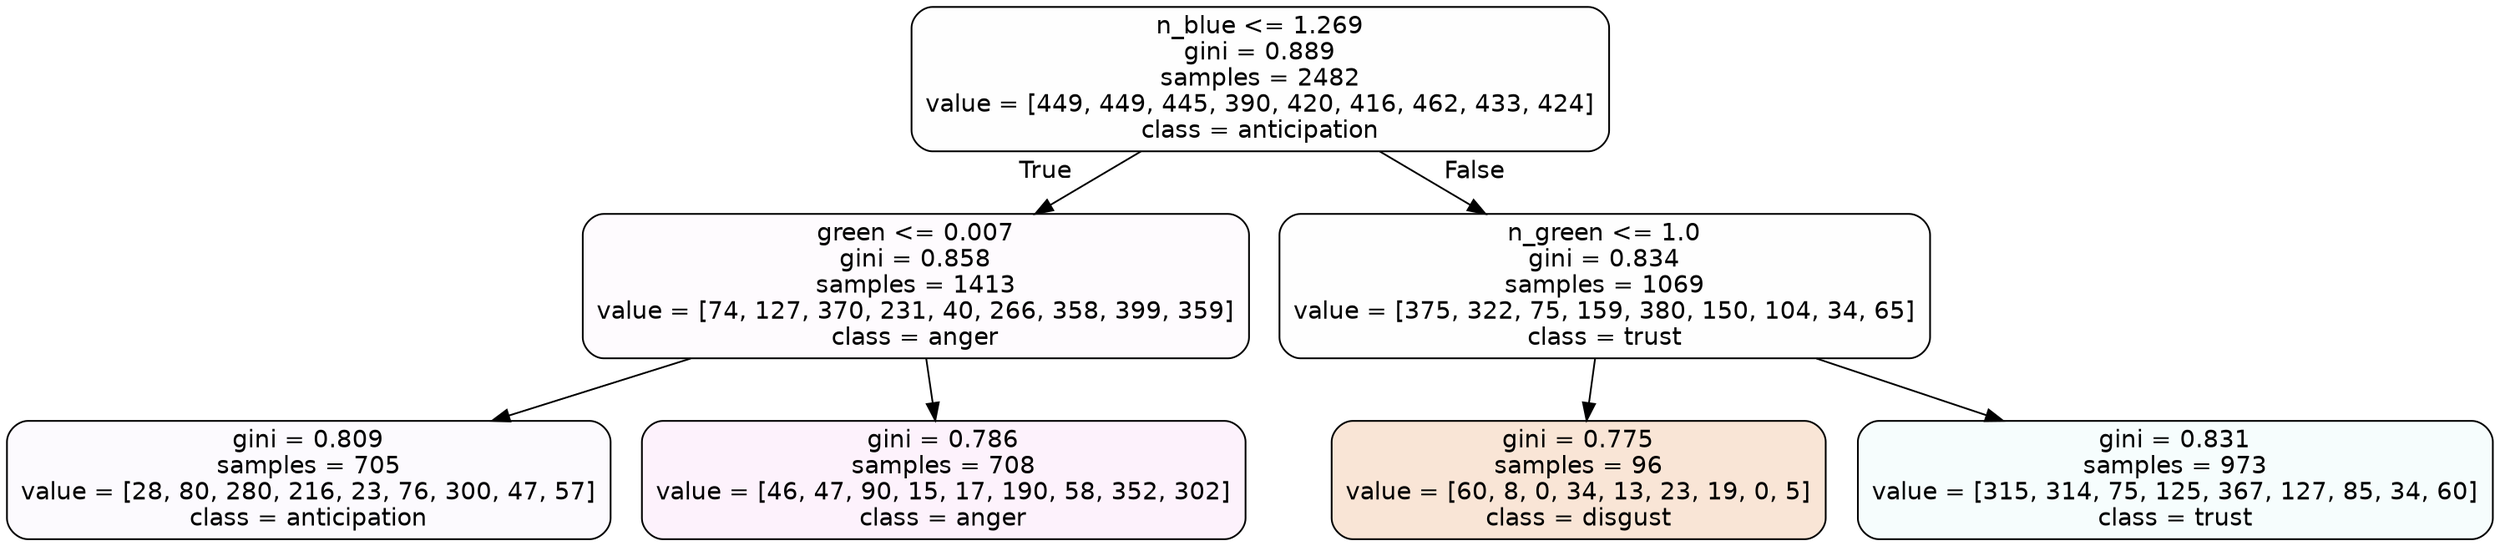 digraph Tree {
node [shape=box, style="filled, rounded", color="black", fontname=helvetica] ;
edge [fontname=helvetica] ;
0 [label="n_blue <= 1.269\ngini = 0.889\nsamples = 2482\nvalue = [449, 449, 445, 390, 420, 416, 462, 433, 424]\nclass = anticipation", fillcolor="#8139e501"] ;
1 [label="green <= 0.007\ngini = 0.858\nsamples = 1413\nvalue = [74, 127, 370, 231, 40, 266, 358, 399, 359]\nclass = anger", fillcolor="#e539d704"] ;
0 -> 1 [labeldistance=2.5, labelangle=45, headlabel="True"] ;
2 [label="gini = 0.809\nsamples = 705\nvalue = [28, 80, 280, 216, 23, 76, 300, 47, 57]\nclass = anticipation", fillcolor="#8139e506"] ;
1 -> 2 ;
3 [label="gini = 0.786\nsamples = 708\nvalue = [46, 47, 90, 15, 17, 190, 58, 352, 302]\nclass = anger", fillcolor="#e539d710"] ;
1 -> 3 ;
4 [label="n_green <= 1.0\ngini = 0.834\nsamples = 1069\nvalue = [375, 322, 75, 159, 380, 150, 104, 34, 65]\nclass = trust", fillcolor="#39d7e501"] ;
0 -> 4 [labeldistance=2.5, labelangle=-45, headlabel="False"] ;
5 [label="gini = 0.775\nsamples = 96\nvalue = [60, 8, 0, 34, 13, 23, 19, 0, 5]\nclass = disgust", fillcolor="#e5813934"] ;
4 -> 5 ;
6 [label="gini = 0.831\nsamples = 973\nvalue = [315, 314, 75, 125, 367, 127, 85, 34, 60]\nclass = trust", fillcolor="#39d7e50b"] ;
4 -> 6 ;
}